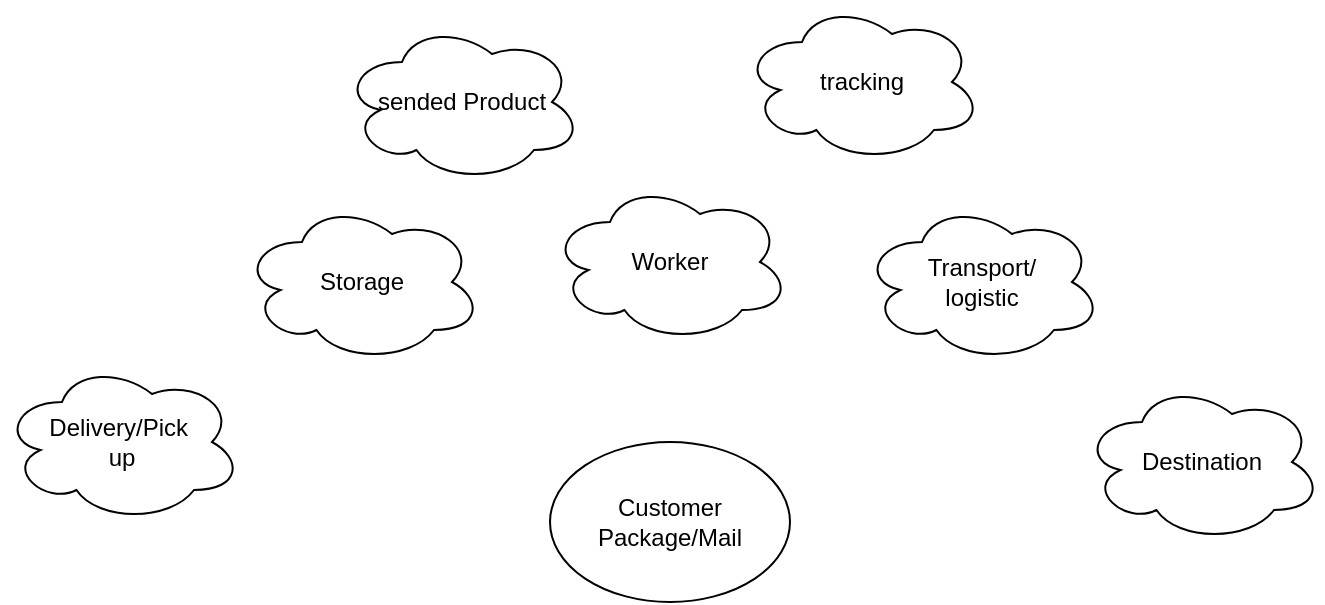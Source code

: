 <mxfile version="12.8.4" type="device"><diagram id="tN8y3LPSNzrZnEc2BNzN" name="Page-1"><mxGraphModel dx="1038" dy="580" grid="1" gridSize="10" guides="1" tooltips="1" connect="1" arrows="1" fold="1" page="1" pageScale="1" pageWidth="827" pageHeight="1169" math="0" shadow="0"><root><mxCell id="0"/><mxCell id="1" parent="0"/><mxCell id="9pvYKPq7ZQeHkasPegeh-1" value="Customer&lt;br&gt;Package/Mail" style="ellipse;whiteSpace=wrap;html=1;" vertex="1" parent="1"><mxGeometry x="354" y="330" width="120" height="80" as="geometry"/></mxCell><mxCell id="9pvYKPq7ZQeHkasPegeh-2" value="Delivery/Pick&amp;nbsp;&lt;br&gt;up" style="ellipse;shape=cloud;whiteSpace=wrap;html=1;" vertex="1" parent="1"><mxGeometry x="80" y="290" width="120" height="80" as="geometry"/></mxCell><mxCell id="9pvYKPq7ZQeHkasPegeh-3" value="Storage" style="ellipse;shape=cloud;whiteSpace=wrap;html=1;" vertex="1" parent="1"><mxGeometry x="200" y="210" width="120" height="80" as="geometry"/></mxCell><mxCell id="9pvYKPq7ZQeHkasPegeh-4" value="Worker" style="ellipse;shape=cloud;whiteSpace=wrap;html=1;" vertex="1" parent="1"><mxGeometry x="354" y="200" width="120" height="80" as="geometry"/></mxCell><mxCell id="9pvYKPq7ZQeHkasPegeh-5" value="Transport/&lt;br&gt;logistic" style="ellipse;shape=cloud;whiteSpace=wrap;html=1;" vertex="1" parent="1"><mxGeometry x="510" y="210" width="120" height="80" as="geometry"/></mxCell><mxCell id="9pvYKPq7ZQeHkasPegeh-6" value="Destination" style="ellipse;shape=cloud;whiteSpace=wrap;html=1;" vertex="1" parent="1"><mxGeometry x="620" y="300" width="120" height="80" as="geometry"/></mxCell><mxCell id="9pvYKPq7ZQeHkasPegeh-7" value="sended Product" style="ellipse;shape=cloud;whiteSpace=wrap;html=1;" vertex="1" parent="1"><mxGeometry x="250" y="120" width="120" height="80" as="geometry"/></mxCell><mxCell id="9pvYKPq7ZQeHkasPegeh-8" value="tracking" style="ellipse;shape=cloud;whiteSpace=wrap;html=1;" vertex="1" parent="1"><mxGeometry x="450" y="110" width="120" height="80" as="geometry"/></mxCell></root></mxGraphModel></diagram></mxfile>